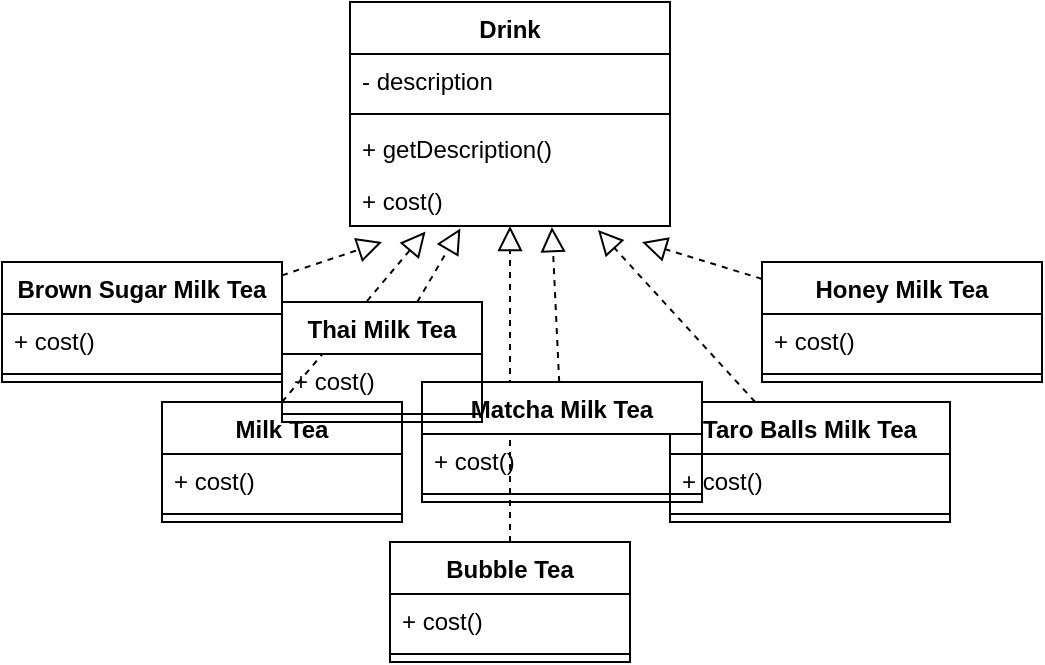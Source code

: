 <mxfile version="15.7.4" type="device"><diagram id="C5RBs43oDa-KdzZeNtuy" name="Page-1"><mxGraphModel dx="1178" dy="629" grid="1" gridSize="10" guides="1" tooltips="1" connect="1" arrows="1" fold="1" page="1" pageScale="1" pageWidth="827" pageHeight="1169" math="0" shadow="0"><root><mxCell id="WIyWlLk6GJQsqaUBKTNV-0"/><mxCell id="WIyWlLk6GJQsqaUBKTNV-1" parent="WIyWlLk6GJQsqaUBKTNV-0"/><mxCell id="hT3aZLbD2qZkulB0lMih-1" value="Drink" style="swimlane;fontStyle=1;align=center;verticalAlign=top;childLayout=stackLayout;horizontal=1;startSize=26;horizontalStack=0;resizeParent=1;resizeParentMax=0;resizeLast=0;collapsible=1;marginBottom=0;" vertex="1" parent="WIyWlLk6GJQsqaUBKTNV-1"><mxGeometry x="334" y="140" width="160" height="112" as="geometry"/></mxCell><mxCell id="hT3aZLbD2qZkulB0lMih-2" value="- description" style="text;strokeColor=none;fillColor=none;align=left;verticalAlign=top;spacingLeft=4;spacingRight=4;overflow=hidden;rotatable=0;points=[[0,0.5],[1,0.5]];portConstraint=eastwest;" vertex="1" parent="hT3aZLbD2qZkulB0lMih-1"><mxGeometry y="26" width="160" height="26" as="geometry"/></mxCell><mxCell id="hT3aZLbD2qZkulB0lMih-3" value="" style="line;strokeWidth=1;fillColor=none;align=left;verticalAlign=middle;spacingTop=-1;spacingLeft=3;spacingRight=3;rotatable=0;labelPosition=right;points=[];portConstraint=eastwest;" vertex="1" parent="hT3aZLbD2qZkulB0lMih-1"><mxGeometry y="52" width="160" height="8" as="geometry"/></mxCell><mxCell id="hT3aZLbD2qZkulB0lMih-4" value="+ getDescription()" style="text;strokeColor=none;fillColor=none;align=left;verticalAlign=top;spacingLeft=4;spacingRight=4;overflow=hidden;rotatable=0;points=[[0,0.5],[1,0.5]];portConstraint=eastwest;" vertex="1" parent="hT3aZLbD2qZkulB0lMih-1"><mxGeometry y="60" width="160" height="26" as="geometry"/></mxCell><mxCell id="hT3aZLbD2qZkulB0lMih-5" value="+ cost()" style="text;strokeColor=none;fillColor=none;align=left;verticalAlign=top;spacingLeft=4;spacingRight=4;overflow=hidden;rotatable=0;points=[[0,0.5],[1,0.5]];portConstraint=eastwest;" vertex="1" parent="hT3aZLbD2qZkulB0lMih-1"><mxGeometry y="86" width="160" height="26" as="geometry"/></mxCell><mxCell id="hT3aZLbD2qZkulB0lMih-23" value="" style="edgeStyle=none;rounded=0;orthogonalLoop=1;jettySize=auto;html=1;dashed=1;endArrow=block;endFill=0;endSize=10;" edge="1" parent="WIyWlLk6GJQsqaUBKTNV-1" source="hT3aZLbD2qZkulB0lMih-6" target="hT3aZLbD2qZkulB0lMih-5"><mxGeometry relative="1" as="geometry"/></mxCell><mxCell id="hT3aZLbD2qZkulB0lMih-6" value="Bubble Tea" style="swimlane;fontStyle=1;align=center;verticalAlign=top;childLayout=stackLayout;horizontal=1;startSize=26;horizontalStack=0;resizeParent=1;resizeParentMax=0;resizeLast=0;collapsible=1;marginBottom=0;" vertex="1" parent="WIyWlLk6GJQsqaUBKTNV-1"><mxGeometry x="354" y="410" width="120" height="60" as="geometry"/></mxCell><mxCell id="hT3aZLbD2qZkulB0lMih-7" value="+ cost()" style="text;strokeColor=none;fillColor=none;align=left;verticalAlign=top;spacingLeft=4;spacingRight=4;overflow=hidden;rotatable=0;points=[[0,0.5],[1,0.5]];portConstraint=eastwest;" vertex="1" parent="hT3aZLbD2qZkulB0lMih-6"><mxGeometry y="26" width="120" height="26" as="geometry"/></mxCell><mxCell id="hT3aZLbD2qZkulB0lMih-8" value="" style="line;strokeWidth=1;fillColor=none;align=left;verticalAlign=middle;spacingTop=-1;spacingLeft=3;spacingRight=3;rotatable=0;labelPosition=right;points=[];portConstraint=eastwest;" vertex="1" parent="hT3aZLbD2qZkulB0lMih-6"><mxGeometry y="52" width="120" height="8" as="geometry"/></mxCell><mxCell id="hT3aZLbD2qZkulB0lMih-22" style="rounded=0;orthogonalLoop=1;jettySize=auto;html=1;exitX=0.5;exitY=0;exitDx=0;exitDy=0;dashed=1;entryX=0.236;entryY=1.108;entryDx=0;entryDy=0;entryPerimeter=0;endArrow=block;endFill=0;endSize=10;" edge="1" parent="WIyWlLk6GJQsqaUBKTNV-1" source="hT3aZLbD2qZkulB0lMih-10" target="hT3aZLbD2qZkulB0lMih-5"><mxGeometry relative="1" as="geometry"/></mxCell><mxCell id="hT3aZLbD2qZkulB0lMih-10" value="Milk Tea" style="swimlane;fontStyle=1;align=center;verticalAlign=top;childLayout=stackLayout;horizontal=1;startSize=26;horizontalStack=0;resizeParent=1;resizeParentMax=0;resizeLast=0;collapsible=1;marginBottom=0;" vertex="1" parent="WIyWlLk6GJQsqaUBKTNV-1"><mxGeometry x="240" y="340" width="120" height="60" as="geometry"/></mxCell><mxCell id="hT3aZLbD2qZkulB0lMih-11" value="+ cost()" style="text;strokeColor=none;fillColor=none;align=left;verticalAlign=top;spacingLeft=4;spacingRight=4;overflow=hidden;rotatable=0;points=[[0,0.5],[1,0.5]];portConstraint=eastwest;" vertex="1" parent="hT3aZLbD2qZkulB0lMih-10"><mxGeometry y="26" width="120" height="26" as="geometry"/></mxCell><mxCell id="hT3aZLbD2qZkulB0lMih-12" value="" style="line;strokeWidth=1;fillColor=none;align=left;verticalAlign=middle;spacingTop=-1;spacingLeft=3;spacingRight=3;rotatable=0;labelPosition=right;points=[];portConstraint=eastwest;" vertex="1" parent="hT3aZLbD2qZkulB0lMih-10"><mxGeometry y="52" width="120" height="8" as="geometry"/></mxCell><mxCell id="hT3aZLbD2qZkulB0lMih-24" style="edgeStyle=none;rounded=0;orthogonalLoop=1;jettySize=auto;html=1;dashed=1;endArrow=block;endFill=0;endSize=10;entryX=0.776;entryY=1.079;entryDx=0;entryDy=0;entryPerimeter=0;" edge="1" parent="WIyWlLk6GJQsqaUBKTNV-1" source="hT3aZLbD2qZkulB0lMih-13" target="hT3aZLbD2qZkulB0lMih-5"><mxGeometry relative="1" as="geometry"><mxPoint x="410" y="250" as="targetPoint"/><Array as="points"><mxPoint x="458" y="254"/></Array></mxGeometry></mxCell><mxCell id="hT3aZLbD2qZkulB0lMih-13" value="Taro Balls Milk Tea" style="swimlane;fontStyle=1;align=center;verticalAlign=top;childLayout=stackLayout;horizontal=1;startSize=26;horizontalStack=0;resizeParent=1;resizeParentMax=0;resizeLast=0;collapsible=1;marginBottom=0;" vertex="1" parent="WIyWlLk6GJQsqaUBKTNV-1"><mxGeometry x="494" y="340" width="140" height="60" as="geometry"/></mxCell><mxCell id="hT3aZLbD2qZkulB0lMih-14" value="+ cost()" style="text;strokeColor=none;fillColor=none;align=left;verticalAlign=top;spacingLeft=4;spacingRight=4;overflow=hidden;rotatable=0;points=[[0,0.5],[1,0.5]];portConstraint=eastwest;" vertex="1" parent="hT3aZLbD2qZkulB0lMih-13"><mxGeometry y="26" width="140" height="26" as="geometry"/></mxCell><mxCell id="hT3aZLbD2qZkulB0lMih-15" value="" style="line;strokeWidth=1;fillColor=none;align=left;verticalAlign=middle;spacingTop=-1;spacingLeft=3;spacingRight=3;rotatable=0;labelPosition=right;points=[];portConstraint=eastwest;" vertex="1" parent="hT3aZLbD2qZkulB0lMih-13"><mxGeometry y="52" width="140" height="8" as="geometry"/></mxCell><mxCell id="hT3aZLbD2qZkulB0lMih-26" style="edgeStyle=none;rounded=0;orthogonalLoop=1;jettySize=auto;html=1;dashed=1;endArrow=block;endFill=0;endSize=10;" edge="1" parent="WIyWlLk6GJQsqaUBKTNV-1" source="hT3aZLbD2qZkulB0lMih-16"><mxGeometry relative="1" as="geometry"><mxPoint x="350" y="260" as="targetPoint"/></mxGeometry></mxCell><mxCell id="hT3aZLbD2qZkulB0lMih-16" value="Brown Sugar Milk Tea" style="swimlane;fontStyle=1;align=center;verticalAlign=top;childLayout=stackLayout;horizontal=1;startSize=26;horizontalStack=0;resizeParent=1;resizeParentMax=0;resizeLast=0;collapsible=1;marginBottom=0;" vertex="1" parent="WIyWlLk6GJQsqaUBKTNV-1"><mxGeometry x="160" y="270" width="140" height="60" as="geometry"/></mxCell><mxCell id="hT3aZLbD2qZkulB0lMih-17" value="+ cost()" style="text;strokeColor=none;fillColor=none;align=left;verticalAlign=top;spacingLeft=4;spacingRight=4;overflow=hidden;rotatable=0;points=[[0,0.5],[1,0.5]];portConstraint=eastwest;" vertex="1" parent="hT3aZLbD2qZkulB0lMih-16"><mxGeometry y="26" width="140" height="26" as="geometry"/></mxCell><mxCell id="hT3aZLbD2qZkulB0lMih-18" value="" style="line;strokeWidth=1;fillColor=none;align=left;verticalAlign=middle;spacingTop=-1;spacingLeft=3;spacingRight=3;rotatable=0;labelPosition=right;points=[];portConstraint=eastwest;" vertex="1" parent="hT3aZLbD2qZkulB0lMih-16"><mxGeometry y="52" width="140" height="8" as="geometry"/></mxCell><mxCell id="hT3aZLbD2qZkulB0lMih-25" style="edgeStyle=none;rounded=0;orthogonalLoop=1;jettySize=auto;html=1;dashed=1;endArrow=block;endFill=0;endSize=10;" edge="1" parent="WIyWlLk6GJQsqaUBKTNV-1" source="hT3aZLbD2qZkulB0lMih-19"><mxGeometry relative="1" as="geometry"><mxPoint x="480" y="260" as="targetPoint"/></mxGeometry></mxCell><mxCell id="hT3aZLbD2qZkulB0lMih-19" value="Honey Milk Tea" style="swimlane;fontStyle=1;align=center;verticalAlign=top;childLayout=stackLayout;horizontal=1;startSize=26;horizontalStack=0;resizeParent=1;resizeParentMax=0;resizeLast=0;collapsible=1;marginBottom=0;" vertex="1" parent="WIyWlLk6GJQsqaUBKTNV-1"><mxGeometry x="540" y="270" width="140" height="60" as="geometry"/></mxCell><mxCell id="hT3aZLbD2qZkulB0lMih-20" value="+ cost()" style="text;strokeColor=none;fillColor=none;align=left;verticalAlign=top;spacingLeft=4;spacingRight=4;overflow=hidden;rotatable=0;points=[[0,0.5],[1,0.5]];portConstraint=eastwest;" vertex="1" parent="hT3aZLbD2qZkulB0lMih-19"><mxGeometry y="26" width="140" height="26" as="geometry"/></mxCell><mxCell id="hT3aZLbD2qZkulB0lMih-21" value="" style="line;strokeWidth=1;fillColor=none;align=left;verticalAlign=middle;spacingTop=-1;spacingLeft=3;spacingRight=3;rotatable=0;labelPosition=right;points=[];portConstraint=eastwest;" vertex="1" parent="hT3aZLbD2qZkulB0lMih-19"><mxGeometry y="52" width="140" height="8" as="geometry"/></mxCell><mxCell id="hT3aZLbD2qZkulB0lMih-30" style="edgeStyle=none;rounded=0;orthogonalLoop=1;jettySize=auto;html=1;entryX=0.631;entryY=1.02;entryDx=0;entryDy=0;entryPerimeter=0;dashed=1;endArrow=block;endFill=0;endSize=10;" edge="1" parent="WIyWlLk6GJQsqaUBKTNV-1" source="hT3aZLbD2qZkulB0lMih-27" target="hT3aZLbD2qZkulB0lMih-5"><mxGeometry relative="1" as="geometry"/></mxCell><mxCell id="hT3aZLbD2qZkulB0lMih-27" value="Matcha Milk Tea&#10;" style="swimlane;fontStyle=1;align=center;verticalAlign=top;childLayout=stackLayout;horizontal=1;startSize=26;horizontalStack=0;resizeParent=1;resizeParentMax=0;resizeLast=0;collapsible=1;marginBottom=0;fillColor=#FFFFFF;" vertex="1" parent="WIyWlLk6GJQsqaUBKTNV-1"><mxGeometry x="370" y="330" width="140" height="60" as="geometry"/></mxCell><mxCell id="hT3aZLbD2qZkulB0lMih-28" value="+ cost()" style="text;align=left;verticalAlign=top;spacingLeft=4;spacingRight=4;overflow=hidden;rotatable=0;points=[[0,0.5],[1,0.5]];portConstraint=eastwest;" vertex="1" parent="hT3aZLbD2qZkulB0lMih-27"><mxGeometry y="26" width="140" height="26" as="geometry"/></mxCell><mxCell id="hT3aZLbD2qZkulB0lMih-29" value="" style="line;strokeWidth=1;fillColor=none;align=left;verticalAlign=middle;spacingTop=-1;spacingLeft=3;spacingRight=3;rotatable=0;labelPosition=right;points=[];portConstraint=eastwest;" vertex="1" parent="hT3aZLbD2qZkulB0lMih-27"><mxGeometry y="52" width="140" height="8" as="geometry"/></mxCell><mxCell id="hT3aZLbD2qZkulB0lMih-34" style="edgeStyle=none;rounded=0;orthogonalLoop=1;jettySize=auto;html=1;entryX=0.345;entryY=1.049;entryDx=0;entryDy=0;entryPerimeter=0;dashed=1;endArrow=block;endFill=0;endSize=10;" edge="1" parent="WIyWlLk6GJQsqaUBKTNV-1" source="hT3aZLbD2qZkulB0lMih-31" target="hT3aZLbD2qZkulB0lMih-5"><mxGeometry relative="1" as="geometry"/></mxCell><mxCell id="hT3aZLbD2qZkulB0lMih-31" value="Thai Milk Tea" style="swimlane;fontStyle=1;align=center;verticalAlign=top;childLayout=stackLayout;horizontal=1;startSize=26;horizontalStack=0;resizeParent=1;resizeParentMax=0;resizeLast=0;collapsible=1;marginBottom=0;fillColor=#FFFFFF;" vertex="1" parent="WIyWlLk6GJQsqaUBKTNV-1"><mxGeometry x="300" y="290" width="100" height="60" as="geometry"/></mxCell><mxCell id="hT3aZLbD2qZkulB0lMih-32" value="+ cost()" style="text;align=left;verticalAlign=top;spacingLeft=4;spacingRight=4;overflow=hidden;rotatable=0;points=[[0,0.5],[1,0.5]];portConstraint=eastwest;" vertex="1" parent="hT3aZLbD2qZkulB0lMih-31"><mxGeometry y="26" width="100" height="26" as="geometry"/></mxCell><mxCell id="hT3aZLbD2qZkulB0lMih-33" value="" style="line;strokeWidth=1;fillColor=none;align=left;verticalAlign=middle;spacingTop=-1;spacingLeft=3;spacingRight=3;rotatable=0;labelPosition=right;points=[];portConstraint=eastwest;" vertex="1" parent="hT3aZLbD2qZkulB0lMih-31"><mxGeometry y="52" width="100" height="8" as="geometry"/></mxCell></root></mxGraphModel></diagram></mxfile>